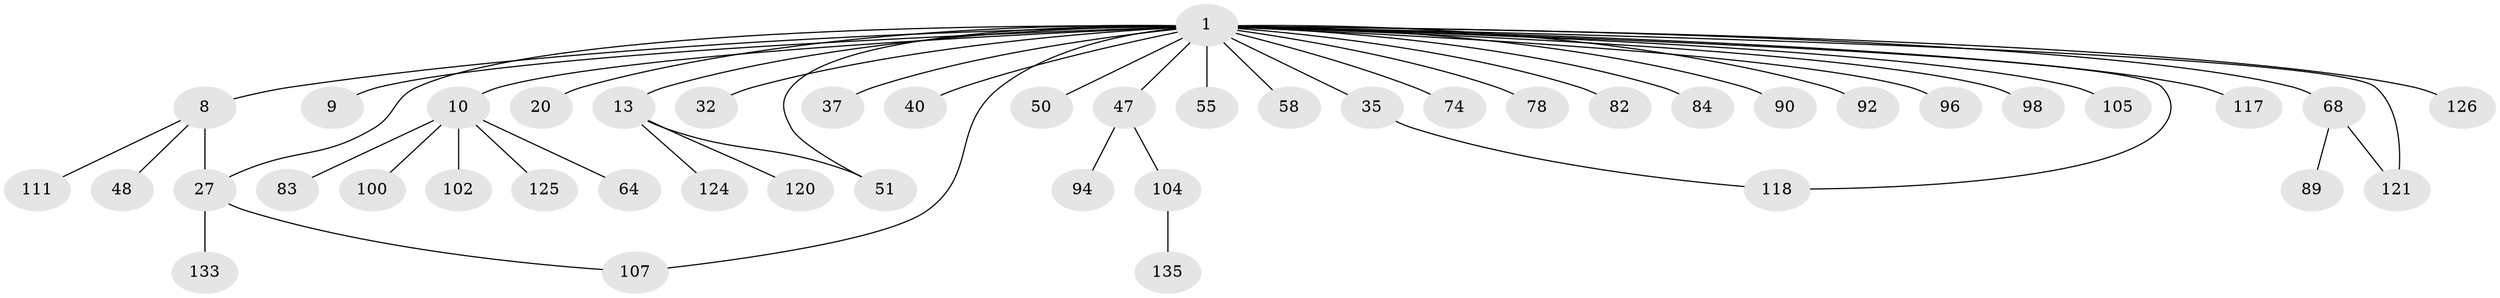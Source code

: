 // original degree distribution, {4: 0.1111111111111111, 7: 0.007407407407407408, 6: 0.007407407407407408, 5: 0.037037037037037035, 2: 0.31851851851851853, 3: 0.1259259259259259, 1: 0.3925925925925926}
// Generated by graph-tools (version 1.1) at 2025/17/03/04/25 18:17:08]
// undirected, 45 vertices, 49 edges
graph export_dot {
graph [start="1"]
  node [color=gray90,style=filled];
  1 [super="+49+14+4+2"];
  8 [super="+41+23+44"];
  9 [super="+31"];
  10 [super="+57+25+24"];
  13 [super="+26+43"];
  20;
  27 [super="+29+52"];
  32 [super="+34"];
  35 [super="+72"];
  37 [super="+106"];
  40 [super="+60"];
  47 [super="+54"];
  48 [super="+61"];
  50 [super="+66"];
  51;
  55;
  58 [super="+77"];
  64;
  68 [super="+85"];
  74 [super="+115+97"];
  78;
  82;
  83;
  84;
  89 [super="+95"];
  90;
  92;
  94;
  96;
  98 [super="+103"];
  100;
  102;
  104 [super="+122"];
  105;
  107 [super="+128"];
  111;
  117;
  118;
  120;
  121 [super="+123"];
  124;
  125;
  126;
  133;
  135;
  1 -- 126;
  1 -- 98;
  1 -- 105;
  1 -- 107;
  1 -- 117;
  1 -- 118;
  1 -- 58;
  1 -- 50;
  1 -- 121;
  1 -- 9 [weight=2];
  1 -- 10 [weight=2];
  1 -- 68;
  1 -- 8 [weight=2];
  1 -- 74;
  1 -- 13;
  1 -- 78;
  1 -- 82;
  1 -- 20;
  1 -- 84;
  1 -- 90;
  1 -- 27;
  1 -- 92;
  1 -- 32;
  1 -- 96;
  1 -- 35;
  1 -- 37;
  1 -- 40;
  1 -- 47;
  1 -- 51;
  1 -- 55;
  8 -- 111;
  8 -- 48;
  8 -- 27;
  10 -- 64;
  10 -- 83;
  10 -- 100;
  10 -- 102;
  10 -- 125;
  13 -- 120;
  13 -- 51;
  13 -- 124;
  27 -- 107;
  27 -- 133;
  35 -- 118;
  47 -- 104;
  47 -- 94;
  68 -- 89;
  68 -- 121;
  104 -- 135;
}
